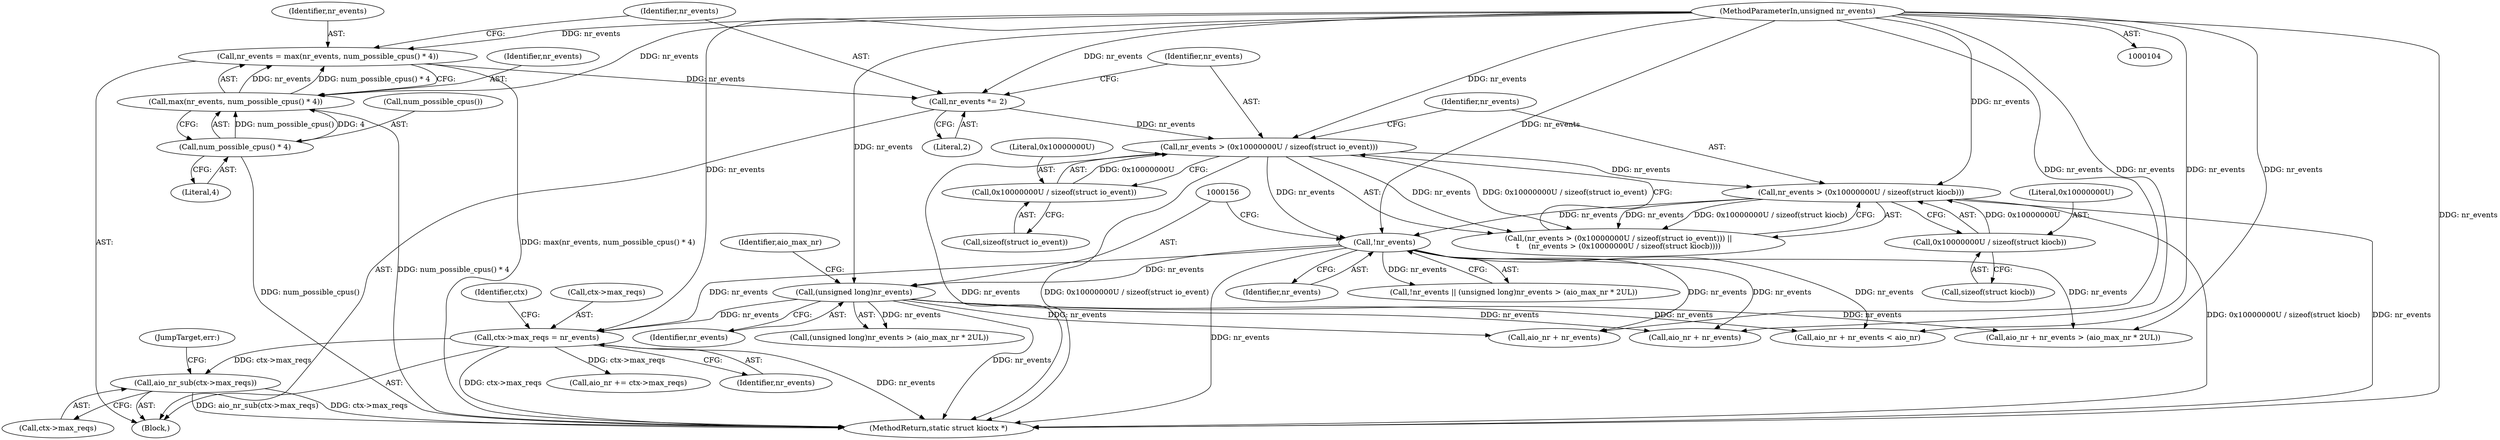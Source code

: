 digraph "0_linux_d558023207e008a4476a3b7bb8706b2a2bf5d84f@pointer" {
"1000329" [label="(Call,aio_nr_sub(ctx->max_reqs))"];
"1000177" [label="(Call,ctx->max_reqs = nr_events)"];
"1000155" [label="(Call,(unsigned long)nr_events)"];
"1000152" [label="(Call,!nr_events)"];
"1000131" [label="(Call,nr_events > (0x10000000U / sizeof(struct io_event)))"];
"1000126" [label="(Call,nr_events *= 2)"];
"1000119" [label="(Call,nr_events = max(nr_events, num_possible_cpus() * 4))"];
"1000121" [label="(Call,max(nr_events, num_possible_cpus() * 4))"];
"1000105" [label="(MethodParameterIn,unsigned nr_events)"];
"1000123" [label="(Call,num_possible_cpus() * 4)"];
"1000133" [label="(Call,0x10000000U / sizeof(struct io_event))"];
"1000137" [label="(Call,nr_events > (0x10000000U / sizeof(struct kiocb)))"];
"1000139" [label="(Call,0x10000000U / sizeof(struct kiocb))"];
"1000127" [label="(Identifier,nr_events)"];
"1000159" [label="(Identifier,aio_max_nr)"];
"1000141" [label="(Call,sizeof(struct kiocb))"];
"1000122" [label="(Identifier,nr_events)"];
"1000139" [label="(Call,0x10000000U / sizeof(struct kiocb))"];
"1000105" [label="(MethodParameterIn,unsigned nr_events)"];
"1000281" [label="(Call,aio_nr + nr_events < aio_nr)"];
"1000124" [label="(Call,num_possible_cpus())"];
"1000295" [label="(Call,aio_nr += ctx->max_reqs)"];
"1000151" [label="(Call,!nr_events || (unsigned long)nr_events > (aio_max_nr * 2UL))"];
"1000137" [label="(Call,nr_events > (0x10000000U / sizeof(struct kiocb)))"];
"1000177" [label="(Call,ctx->max_reqs = nr_events)"];
"1000123" [label="(Call,num_possible_cpus() * 4)"];
"1000282" [label="(Call,aio_nr + nr_events)"];
"1000157" [label="(Identifier,nr_events)"];
"1000153" [label="(Identifier,nr_events)"];
"1000133" [label="(Call,0x10000000U / sizeof(struct io_event))"];
"1000131" [label="(Call,nr_events > (0x10000000U / sizeof(struct io_event)))"];
"1000126" [label="(Call,nr_events *= 2)"];
"1000274" [label="(Call,aio_nr + nr_events > (aio_max_nr * 2UL))"];
"1000152" [label="(Call,!nr_events)"];
"1000154" [label="(Call,(unsigned long)nr_events > (aio_max_nr * 2UL))"];
"1000130" [label="(Call,(nr_events > (0x10000000U / sizeof(struct io_event))) ||\n\t    (nr_events > (0x10000000U / sizeof(struct kiocb))))"];
"1000128" [label="(Literal,2)"];
"1000132" [label="(Identifier,nr_events)"];
"1000275" [label="(Call,aio_nr + nr_events)"];
"1000119" [label="(Call,nr_events = max(nr_events, num_possible_cpus() * 4))"];
"1000125" [label="(Literal,4)"];
"1000181" [label="(Identifier,nr_events)"];
"1000329" [label="(Call,aio_nr_sub(ctx->max_reqs))"];
"1000120" [label="(Identifier,nr_events)"];
"1000134" [label="(Literal,0x10000000U)"];
"1000155" [label="(Call,(unsigned long)nr_events)"];
"1000333" [label="(JumpTarget,err:)"];
"1000135" [label="(Call,sizeof(struct io_event))"];
"1000121" [label="(Call,max(nr_events, num_possible_cpus() * 4))"];
"1000106" [label="(Block,)"];
"1000359" [label="(MethodReturn,static struct kioctx *)"];
"1000140" [label="(Literal,0x10000000U)"];
"1000178" [label="(Call,ctx->max_reqs)"];
"1000330" [label="(Call,ctx->max_reqs)"];
"1000138" [label="(Identifier,nr_events)"];
"1000186" [label="(Identifier,ctx)"];
"1000329" -> "1000106"  [label="AST: "];
"1000329" -> "1000330"  [label="CFG: "];
"1000330" -> "1000329"  [label="AST: "];
"1000333" -> "1000329"  [label="CFG: "];
"1000329" -> "1000359"  [label="DDG: aio_nr_sub(ctx->max_reqs)"];
"1000329" -> "1000359"  [label="DDG: ctx->max_reqs"];
"1000177" -> "1000329"  [label="DDG: ctx->max_reqs"];
"1000177" -> "1000106"  [label="AST: "];
"1000177" -> "1000181"  [label="CFG: "];
"1000178" -> "1000177"  [label="AST: "];
"1000181" -> "1000177"  [label="AST: "];
"1000186" -> "1000177"  [label="CFG: "];
"1000177" -> "1000359"  [label="DDG: ctx->max_reqs"];
"1000177" -> "1000359"  [label="DDG: nr_events"];
"1000155" -> "1000177"  [label="DDG: nr_events"];
"1000152" -> "1000177"  [label="DDG: nr_events"];
"1000105" -> "1000177"  [label="DDG: nr_events"];
"1000177" -> "1000295"  [label="DDG: ctx->max_reqs"];
"1000155" -> "1000154"  [label="AST: "];
"1000155" -> "1000157"  [label="CFG: "];
"1000156" -> "1000155"  [label="AST: "];
"1000157" -> "1000155"  [label="AST: "];
"1000159" -> "1000155"  [label="CFG: "];
"1000155" -> "1000359"  [label="DDG: nr_events"];
"1000155" -> "1000154"  [label="DDG: nr_events"];
"1000152" -> "1000155"  [label="DDG: nr_events"];
"1000105" -> "1000155"  [label="DDG: nr_events"];
"1000155" -> "1000274"  [label="DDG: nr_events"];
"1000155" -> "1000275"  [label="DDG: nr_events"];
"1000155" -> "1000281"  [label="DDG: nr_events"];
"1000155" -> "1000282"  [label="DDG: nr_events"];
"1000152" -> "1000151"  [label="AST: "];
"1000152" -> "1000153"  [label="CFG: "];
"1000153" -> "1000152"  [label="AST: "];
"1000156" -> "1000152"  [label="CFG: "];
"1000151" -> "1000152"  [label="CFG: "];
"1000152" -> "1000359"  [label="DDG: nr_events"];
"1000152" -> "1000151"  [label="DDG: nr_events"];
"1000131" -> "1000152"  [label="DDG: nr_events"];
"1000137" -> "1000152"  [label="DDG: nr_events"];
"1000105" -> "1000152"  [label="DDG: nr_events"];
"1000152" -> "1000274"  [label="DDG: nr_events"];
"1000152" -> "1000275"  [label="DDG: nr_events"];
"1000152" -> "1000281"  [label="DDG: nr_events"];
"1000152" -> "1000282"  [label="DDG: nr_events"];
"1000131" -> "1000130"  [label="AST: "];
"1000131" -> "1000133"  [label="CFG: "];
"1000132" -> "1000131"  [label="AST: "];
"1000133" -> "1000131"  [label="AST: "];
"1000138" -> "1000131"  [label="CFG: "];
"1000130" -> "1000131"  [label="CFG: "];
"1000131" -> "1000359"  [label="DDG: nr_events"];
"1000131" -> "1000359"  [label="DDG: 0x10000000U / sizeof(struct io_event)"];
"1000131" -> "1000130"  [label="DDG: nr_events"];
"1000131" -> "1000130"  [label="DDG: 0x10000000U / sizeof(struct io_event)"];
"1000126" -> "1000131"  [label="DDG: nr_events"];
"1000105" -> "1000131"  [label="DDG: nr_events"];
"1000133" -> "1000131"  [label="DDG: 0x10000000U"];
"1000131" -> "1000137"  [label="DDG: nr_events"];
"1000126" -> "1000106"  [label="AST: "];
"1000126" -> "1000128"  [label="CFG: "];
"1000127" -> "1000126"  [label="AST: "];
"1000128" -> "1000126"  [label="AST: "];
"1000132" -> "1000126"  [label="CFG: "];
"1000119" -> "1000126"  [label="DDG: nr_events"];
"1000105" -> "1000126"  [label="DDG: nr_events"];
"1000119" -> "1000106"  [label="AST: "];
"1000119" -> "1000121"  [label="CFG: "];
"1000120" -> "1000119"  [label="AST: "];
"1000121" -> "1000119"  [label="AST: "];
"1000127" -> "1000119"  [label="CFG: "];
"1000119" -> "1000359"  [label="DDG: max(nr_events, num_possible_cpus() * 4)"];
"1000121" -> "1000119"  [label="DDG: nr_events"];
"1000121" -> "1000119"  [label="DDG: num_possible_cpus() * 4"];
"1000105" -> "1000119"  [label="DDG: nr_events"];
"1000121" -> "1000123"  [label="CFG: "];
"1000122" -> "1000121"  [label="AST: "];
"1000123" -> "1000121"  [label="AST: "];
"1000121" -> "1000359"  [label="DDG: num_possible_cpus() * 4"];
"1000105" -> "1000121"  [label="DDG: nr_events"];
"1000123" -> "1000121"  [label="DDG: num_possible_cpus()"];
"1000123" -> "1000121"  [label="DDG: 4"];
"1000105" -> "1000104"  [label="AST: "];
"1000105" -> "1000359"  [label="DDG: nr_events"];
"1000105" -> "1000137"  [label="DDG: nr_events"];
"1000105" -> "1000274"  [label="DDG: nr_events"];
"1000105" -> "1000275"  [label="DDG: nr_events"];
"1000105" -> "1000281"  [label="DDG: nr_events"];
"1000105" -> "1000282"  [label="DDG: nr_events"];
"1000123" -> "1000125"  [label="CFG: "];
"1000124" -> "1000123"  [label="AST: "];
"1000125" -> "1000123"  [label="AST: "];
"1000123" -> "1000359"  [label="DDG: num_possible_cpus()"];
"1000133" -> "1000135"  [label="CFG: "];
"1000134" -> "1000133"  [label="AST: "];
"1000135" -> "1000133"  [label="AST: "];
"1000137" -> "1000130"  [label="AST: "];
"1000137" -> "1000139"  [label="CFG: "];
"1000138" -> "1000137"  [label="AST: "];
"1000139" -> "1000137"  [label="AST: "];
"1000130" -> "1000137"  [label="CFG: "];
"1000137" -> "1000359"  [label="DDG: 0x10000000U / sizeof(struct kiocb)"];
"1000137" -> "1000359"  [label="DDG: nr_events"];
"1000137" -> "1000130"  [label="DDG: nr_events"];
"1000137" -> "1000130"  [label="DDG: 0x10000000U / sizeof(struct kiocb)"];
"1000139" -> "1000137"  [label="DDG: 0x10000000U"];
"1000139" -> "1000141"  [label="CFG: "];
"1000140" -> "1000139"  [label="AST: "];
"1000141" -> "1000139"  [label="AST: "];
}

